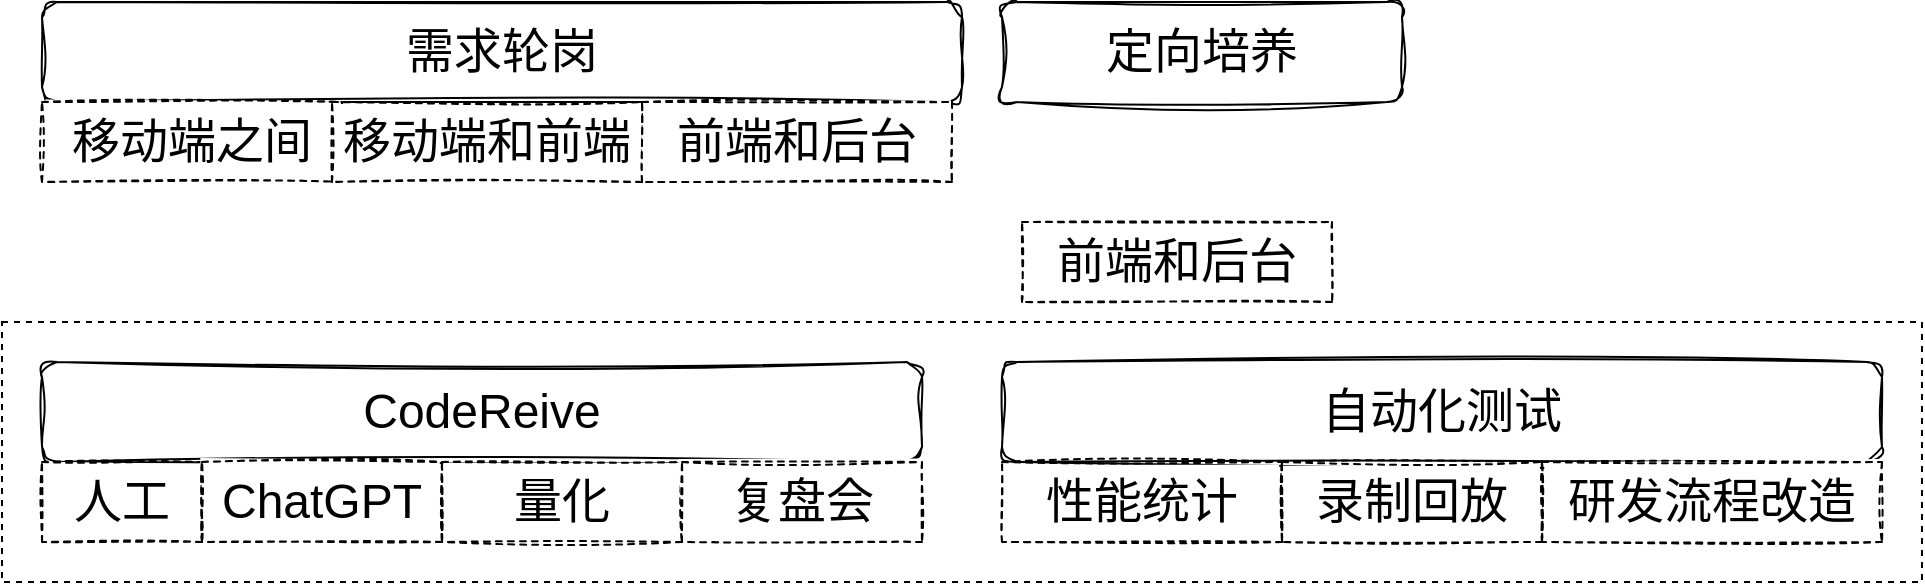<mxfile version="20.7.2" type="github">
  <diagram id="J6G15a_BRsCCqsACRKnu" name="第 1 页">
    <mxGraphModel dx="1242" dy="795" grid="1" gridSize="10" guides="1" tooltips="1" connect="1" arrows="1" fold="1" page="1" pageScale="1" pageWidth="827" pageHeight="1169" math="0" shadow="0">
      <root>
        <mxCell id="0" />
        <mxCell id="1" parent="0" />
        <mxCell id="OaOdMLqsqsNI3HUmongC-6" value="" style="rounded=0;whiteSpace=wrap;html=1;dashed=1;" vertex="1" parent="1">
          <mxGeometry x="70" y="460" width="960" height="130" as="geometry" />
        </mxCell>
        <mxCell id="BNRYyk6rxKsf39EG5g5h-1" value="&lt;font style=&quot;font-size: 24px;&quot;&gt;CodeReive&lt;/font&gt;" style="rounded=1;whiteSpace=wrap;html=1;sketch=1;curveFitting=1;jiggle=2;" parent="1" vertex="1">
          <mxGeometry x="90" y="480" width="440" height="50" as="geometry" />
        </mxCell>
        <mxCell id="BNRYyk6rxKsf39EG5g5h-3" value="人工" style="rounded=0;whiteSpace=wrap;html=1;sketch=1;fontSize=24;dashed=1;" parent="1" vertex="1">
          <mxGeometry x="90" y="530" width="80" height="40" as="geometry" />
        </mxCell>
        <mxCell id="BNRYyk6rxKsf39EG5g5h-4" value="ChatGPT" style="rounded=0;whiteSpace=wrap;html=1;sketch=1;fontSize=24;dashed=1;" parent="1" vertex="1">
          <mxGeometry x="170" y="530" width="120" height="40" as="geometry" />
        </mxCell>
        <mxCell id="BNRYyk6rxKsf39EG5g5h-5" value="量化" style="rounded=0;whiteSpace=wrap;html=1;sketch=1;fontSize=24;dashed=1;" parent="1" vertex="1">
          <mxGeometry x="290" y="530" width="120" height="40" as="geometry" />
        </mxCell>
        <mxCell id="BNRYyk6rxKsf39EG5g5h-6" value="复盘会" style="rounded=0;whiteSpace=wrap;html=1;sketch=1;fontSize=24;dashed=1;" parent="1" vertex="1">
          <mxGeometry x="410" y="530" width="120" height="40" as="geometry" />
        </mxCell>
        <mxCell id="BNRYyk6rxKsf39EG5g5h-7" value="&lt;font style=&quot;font-size: 24px;&quot;&gt;自动化测试&lt;/font&gt;" style="rounded=1;whiteSpace=wrap;html=1;sketch=1;curveFitting=1;jiggle=2;" parent="1" vertex="1">
          <mxGeometry x="570" y="480" width="440" height="50" as="geometry" />
        </mxCell>
        <mxCell id="OaOdMLqsqsNI3HUmongC-1" value="性能统计" style="rounded=0;whiteSpace=wrap;html=1;sketch=1;fontSize=24;dashed=1;" vertex="1" parent="1">
          <mxGeometry x="570" y="530" width="140" height="40" as="geometry" />
        </mxCell>
        <mxCell id="OaOdMLqsqsNI3HUmongC-3" value="录制回放" style="rounded=0;whiteSpace=wrap;html=1;sketch=1;fontSize=24;dashed=1;" vertex="1" parent="1">
          <mxGeometry x="710" y="530" width="130" height="40" as="geometry" />
        </mxCell>
        <mxCell id="OaOdMLqsqsNI3HUmongC-4" value="研发流程改造" style="rounded=0;whiteSpace=wrap;html=1;sketch=1;fontSize=24;dashed=1;" vertex="1" parent="1">
          <mxGeometry x="840" y="530" width="170" height="40" as="geometry" />
        </mxCell>
        <mxCell id="OaOdMLqsqsNI3HUmongC-5" value="&lt;font style=&quot;font-size: 24px;&quot;&gt;需求轮岗&lt;/font&gt;" style="rounded=1;whiteSpace=wrap;html=1;sketch=1;curveFitting=1;jiggle=2;" vertex="1" parent="1">
          <mxGeometry x="90" y="300" width="460" height="50" as="geometry" />
        </mxCell>
        <mxCell id="OaOdMLqsqsNI3HUmongC-7" value="移动端之间" style="rounded=0;whiteSpace=wrap;html=1;sketch=1;fontSize=24;dashed=1;" vertex="1" parent="1">
          <mxGeometry x="90" y="350" width="150" height="40" as="geometry" />
        </mxCell>
        <mxCell id="OaOdMLqsqsNI3HUmongC-8" value="移动端和前端" style="rounded=0;whiteSpace=wrap;html=1;sketch=1;fontSize=24;dashed=1;" vertex="1" parent="1">
          <mxGeometry x="235" y="350" width="155" height="40" as="geometry" />
        </mxCell>
        <mxCell id="OaOdMLqsqsNI3HUmongC-9" value="前端和后台" style="rounded=0;whiteSpace=wrap;html=1;sketch=1;fontSize=24;dashed=1;" vertex="1" parent="1">
          <mxGeometry x="390" y="350" width="155" height="40" as="geometry" />
        </mxCell>
        <mxCell id="OaOdMLqsqsNI3HUmongC-10" value="&lt;font style=&quot;font-size: 24px;&quot;&gt;定向培养&lt;/font&gt;" style="rounded=1;whiteSpace=wrap;html=1;sketch=1;curveFitting=1;jiggle=2;" vertex="1" parent="1">
          <mxGeometry x="570" y="300" width="200" height="50" as="geometry" />
        </mxCell>
        <mxCell id="OaOdMLqsqsNI3HUmongC-11" value="前端和后台" style="rounded=0;whiteSpace=wrap;html=1;sketch=1;fontSize=24;dashed=1;" vertex="1" parent="1">
          <mxGeometry x="580" y="410" width="155" height="40" as="geometry" />
        </mxCell>
      </root>
    </mxGraphModel>
  </diagram>
</mxfile>
